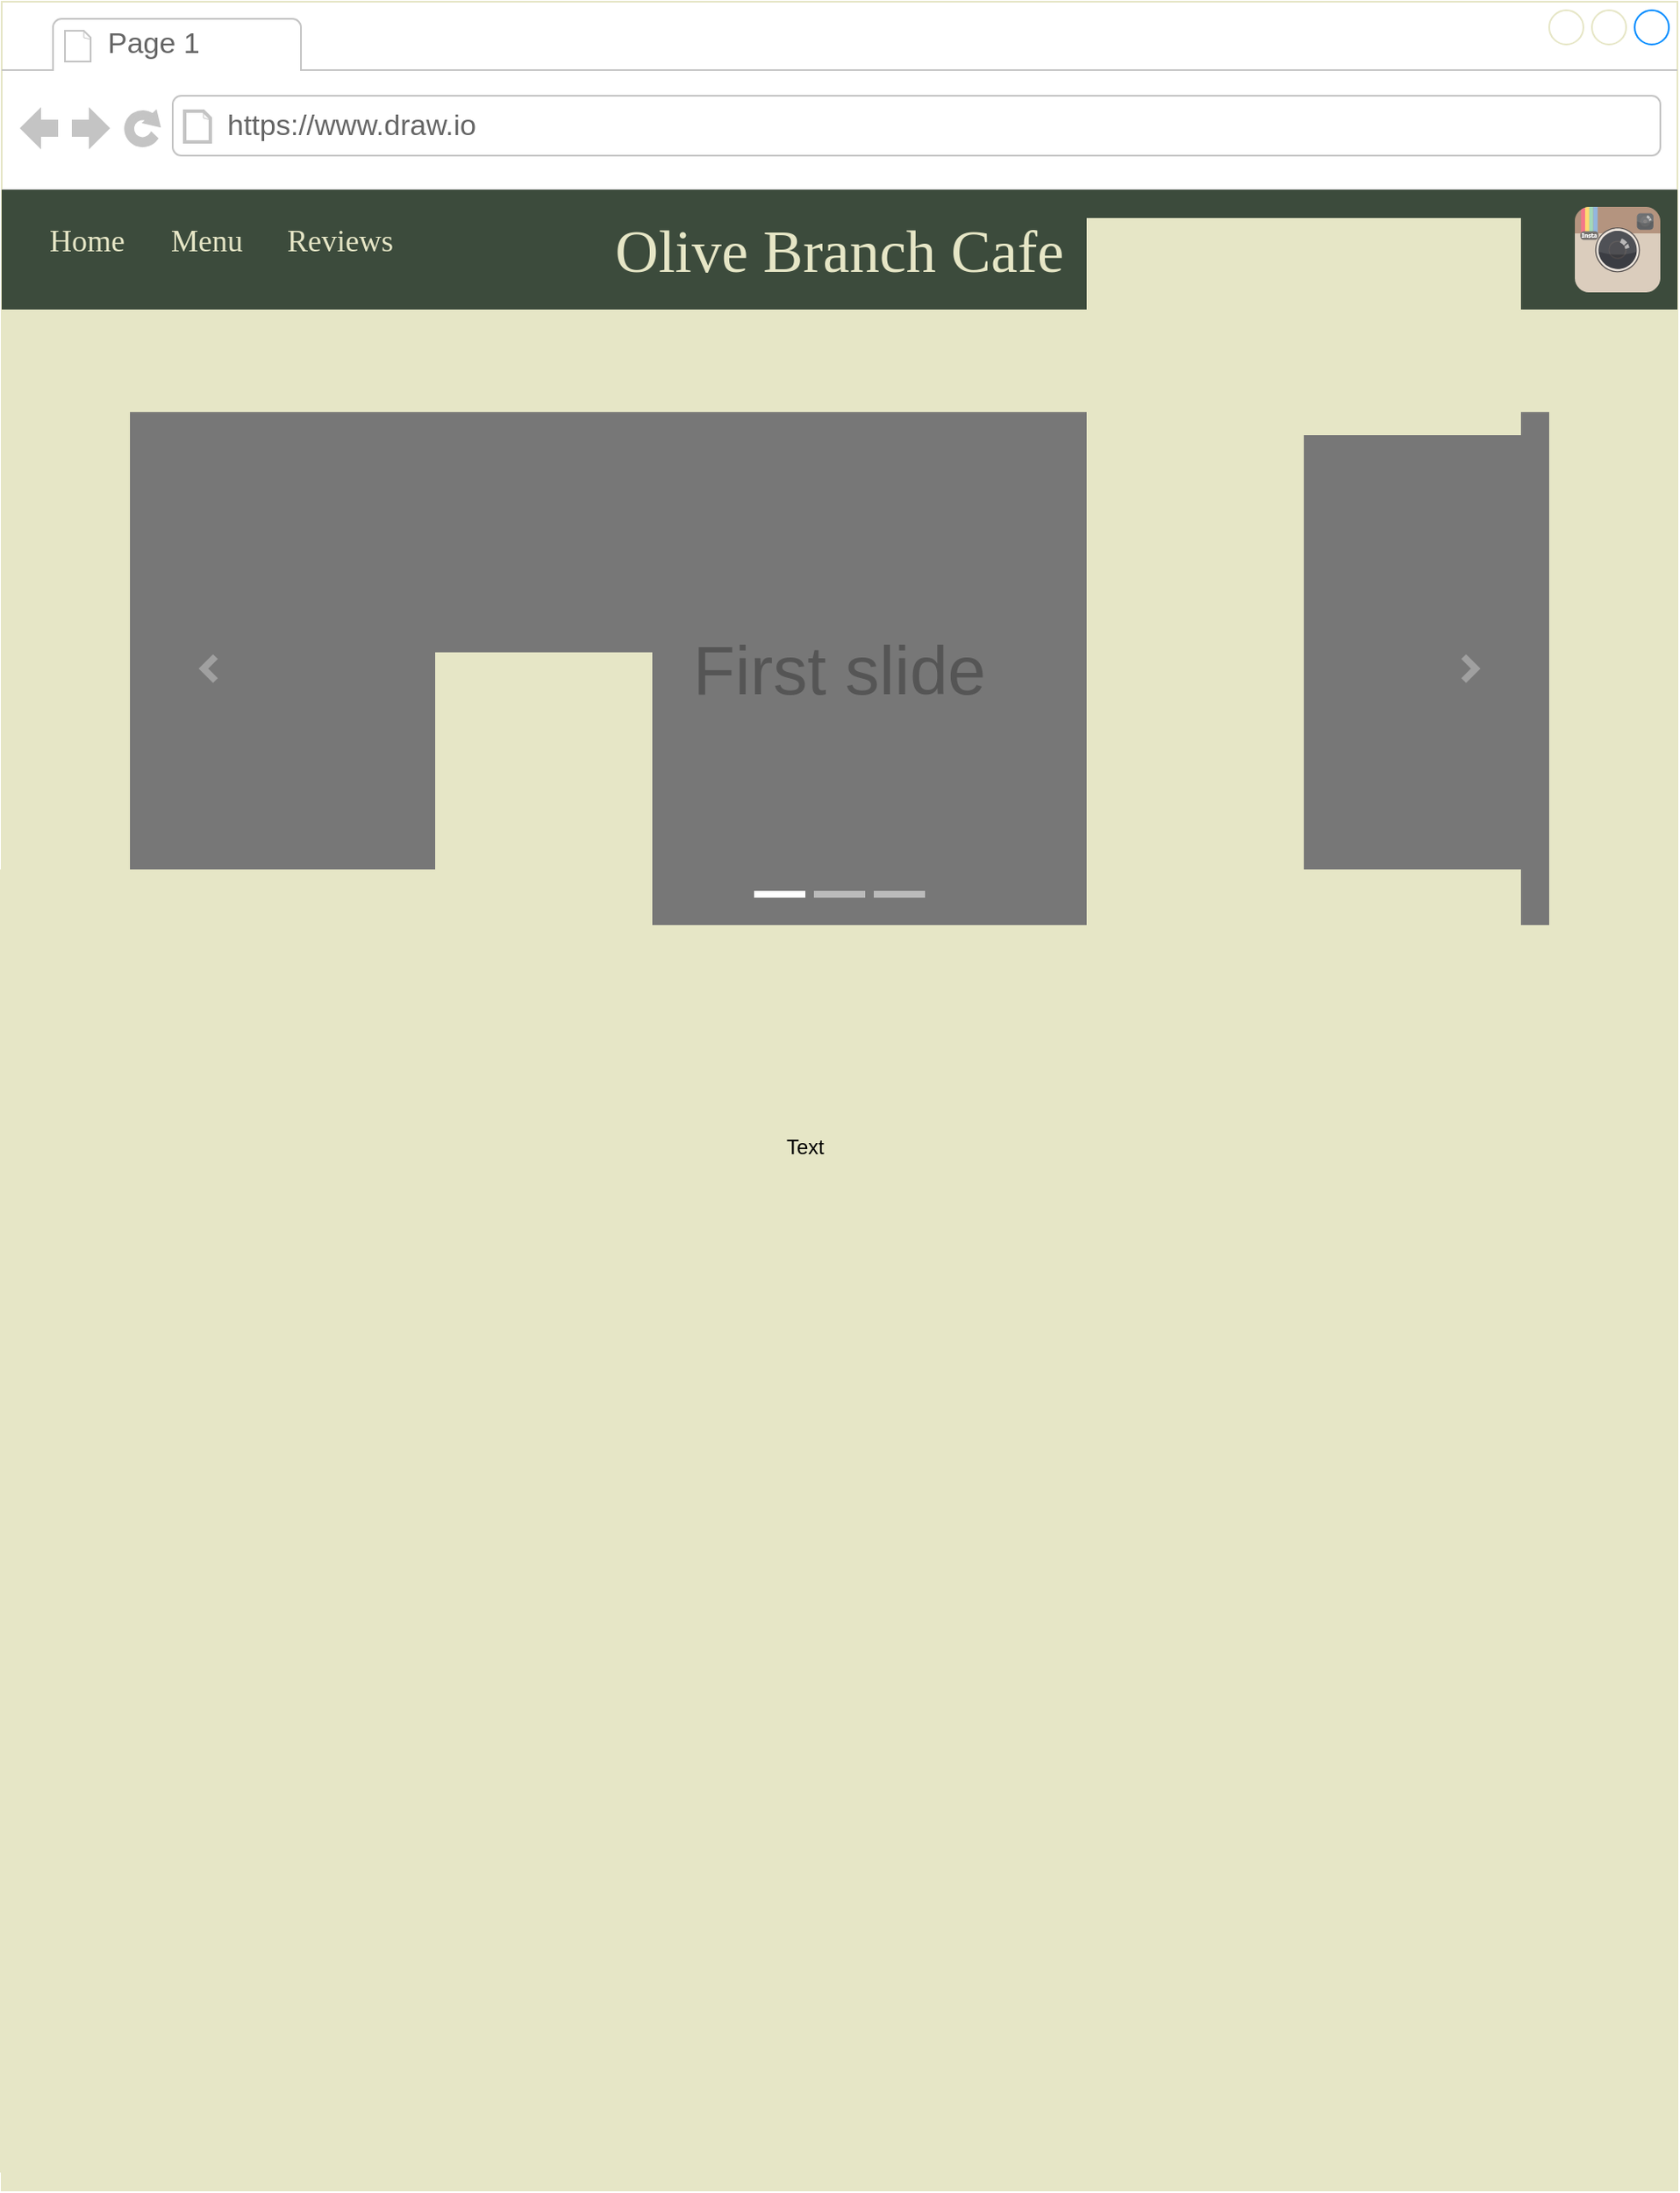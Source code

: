 <mxfile>
    <diagram id="-R4MFb3HSI3PxX3x_Y5x" name="Page-1">
        <mxGraphModel dx="1096" dy="1879" grid="1" gridSize="10" guides="1" tooltips="1" connect="1" arrows="1" fold="1" page="1" pageScale="1" pageWidth="850" pageHeight="1100" math="0" shadow="0">
            <root>
                <mxCell id="0"/>
                <mxCell id="1" parent="0"/>
                <mxCell id="2" value="" style="strokeWidth=1;shadow=0;dashed=0;align=center;html=1;shape=mxgraph.mockup.containers.browserWindow;rSize=0;strokeColor=#E6E6C6;strokeColor2=#008cff;strokeColor3=#c4c4c4;mainText=,;recursiveResize=0;whiteSpace=wrap;" parent="1" vertex="1">
                    <mxGeometry x="50" y="-20" width="980" height="1280" as="geometry"/>
                </mxCell>
                <mxCell id="3" value="Page 1" style="strokeWidth=1;shadow=0;dashed=0;align=center;html=1;shape=mxgraph.mockup.containers.anchor;fontSize=17;fontColor=#666666;align=left;whiteSpace=wrap;" parent="2" vertex="1">
                    <mxGeometry x="60" y="12" width="110" height="26" as="geometry"/>
                </mxCell>
                <mxCell id="4" value="https://www.draw.io" style="strokeWidth=1;shadow=0;dashed=0;align=center;html=1;shape=mxgraph.mockup.containers.anchor;rSize=0;fontSize=17;fontColor=#666666;align=left;" parent="2" vertex="1">
                    <mxGeometry x="130" y="60" width="250" height="26" as="geometry"/>
                </mxCell>
                <mxCell id="14" value="" style="html=1;shadow=0;dashed=0;fillColor=#3C4B3C;strokeColor=none;fontSize=16;fontColor=default;align=right;spacing=15;labelBackgroundColor=#3C4C44;" parent="2" vertex="1">
                    <mxGeometry y="110" width="980" height="72.2" as="geometry"/>
                </mxCell>
                <mxCell id="15" value="" style="swimlane;shape=mxgraph.bootstrap.anchor;strokeColor=none;fillColor=none;fontColor=#3B483F;fontStyle=0;childLayout=stackLayout;horizontal=0;startSize=0;horizontalStack=1;resizeParent=1;resizeParentMax=0;resizeLast=0;collapsible=0;marginBottom=0;whiteSpace=wrap;html=1;resizeWidth=0;" parent="14" vertex="1">
                    <mxGeometry x="20" y="10" width="210" height="40" as="geometry"/>
                </mxCell>
                <mxCell id="17" value="&lt;font face=&quot;Garamond&quot; style=&quot;color: rgb(230, 230, 198);&quot;&gt;Home&lt;/font&gt;" style="text;strokeColor=none;align=center;verticalAlign=middle;spacingLeft=10;spacingRight=10;points=[[0,0.5],[1,0.5]];portConstraint=eastwest;rotatable=0;whiteSpace=wrap;html=1;fillColor=none;fontColor=#3C4C44;fontSize=18;" parent="15" vertex="1">
                    <mxGeometry width="60" height="40" as="geometry"/>
                </mxCell>
                <mxCell id="18" value="&lt;font face=&quot;Garamond&quot; style=&quot;color: rgb(230, 230, 198);&quot;&gt;Menu&lt;/font&gt;" style="text;strokeColor=none;align=center;verticalAlign=middle;spacingLeft=10;spacingRight=10;points=[[0,0.5],[1,0.5]];portConstraint=eastwest;rotatable=0;whiteSpace=wrap;html=1;fillColor=none;fontColor=#E6E6C6;fontSize=18;" parent="15" vertex="1">
                    <mxGeometry x="60" width="80" height="40" as="geometry"/>
                </mxCell>
                <mxCell id="19" value="&lt;font face=&quot;Garamond&quot; style=&quot;color: rgb(230, 230, 198);&quot;&gt;Reviews&lt;/font&gt;" style="text;strokeColor=none;align=left;verticalAlign=middle;spacingLeft=5;spacingRight=10;points=[[0,0.5],[1,0.5]];portConstraint=eastwest;rotatable=0;whiteSpace=wrap;html=1;fillColor=none;fontColor=#E6E6C6;fontSize=18;" parent="15" vertex="1">
                    <mxGeometry x="140" width="70" height="40" as="geometry"/>
                </mxCell>
                <mxCell id="20" value="" style="dashed=0;outlineConnect=0;html=1;align=center;labelPosition=center;verticalLabelPosition=bottom;verticalAlign=top;shape=mxgraph.weblogos.instagram;fillColor=#6FC0E4;gradientColor=#1E305B" parent="14" vertex="1">
                    <mxGeometry x="920" y="10" width="50" height="50" as="geometry"/>
                </mxCell>
                <mxCell id="16" value="&lt;font face=&quot;Garamond&quot; style=&quot;color: rgb(230, 230, 198); font-size: 35px;&quot;&gt;Olive Branch Cafe&lt;/font&gt;" style="text;strokeColor=none;align=center;verticalAlign=middle;spacingLeft=10;spacingRight=10;points=[[0,0.5],[1,0.5]];portConstraint=eastwest;rotatable=0;whiteSpace=wrap;html=1;fillColor=none;fontColor=#3C4C44;fontSize=16;" parent="14" vertex="1">
                    <mxGeometry x="345" y="11.1" width="290" height="50" as="geometry"/>
                </mxCell>
                <mxCell id="23" value="" style="rounded=0;whiteSpace=wrap;html=1;strokeColor=none;fillColor=#E6E6C6;" parent="2" vertex="1">
                    <mxGeometry y="180" width="980" height="1100" as="geometry"/>
                </mxCell>
                <mxCell id="7" value="First slide" style="html=1;shadow=0;dashed=0;strokeColor=none;strokeWidth=1;fillColor=#777777;fontColor=#555555;whiteSpace=wrap;align=center;verticalAlign=middle;fontStyle=0;fontSize=40;" parent="2" vertex="1">
                    <mxGeometry x="75" y="240" width="830" height="300" as="geometry"/>
                </mxCell>
                <mxCell id="8" value="" style="html=1;verticalLabelPosition=bottom;labelBackgroundColor=#ffffff;verticalAlign=top;shadow=0;dashed=0;strokeWidth=4;shape=mxgraph.ios7.misc.more;strokeColor=#a0a0a0;" parent="7" vertex="1">
                    <mxGeometry x="1" y="0.5" width="7" height="14" relative="1" as="geometry">
                        <mxPoint x="-50" y="-7" as="offset"/>
                    </mxGeometry>
                </mxCell>
                <mxCell id="9" value="" style="flipH=1;html=1;verticalLabelPosition=bottom;labelBackgroundColor=#ffffff;verticalAlign=top;shadow=0;dashed=0;strokeWidth=4;shape=mxgraph.ios7.misc.more;strokeColor=#a0a0a0;" parent="7" vertex="1">
                    <mxGeometry y="0.5" width="7" height="14" relative="1" as="geometry">
                        <mxPoint x="43" y="-7" as="offset"/>
                    </mxGeometry>
                </mxCell>
                <mxCell id="10" value="" style="html=1;shadow=0;strokeColor=none;fillColor=#ffffff;" parent="7" vertex="1">
                    <mxGeometry x="0.5" y="1" width="30" height="4" relative="1" as="geometry">
                        <mxPoint x="-50" y="-20" as="offset"/>
                    </mxGeometry>
                </mxCell>
                <mxCell id="11" value="" style="html=1;shadow=0;strokeColor=none;fillColor=#BBBBBB;fontFamily=Comic Sans MS;" parent="7" vertex="1">
                    <mxGeometry x="0.5" y="1" width="30" height="4" relative="1" as="geometry">
                        <mxPoint x="-15" y="-20" as="offset"/>
                    </mxGeometry>
                </mxCell>
                <mxCell id="12" value="" style="html=1;shadow=0;strokeColor=none;fillColor=#BBBBBB;" parent="7" vertex="1">
                    <mxGeometry x="0.5" y="1" width="30" height="4" relative="1" as="geometry">
                        <mxPoint x="20" y="-20" as="offset"/>
                    </mxGeometry>
                </mxCell>
                <mxCell id="24" value="Text" style="text;html=1;align=center;verticalAlign=middle;whiteSpace=wrap;rounded=0;" parent="2" vertex="1">
                    <mxGeometry x="280" y="630" width="380" height="80" as="geometry"/>
                </mxCell>
            </root>
        </mxGraphModel>
    </diagram>
</mxfile>
